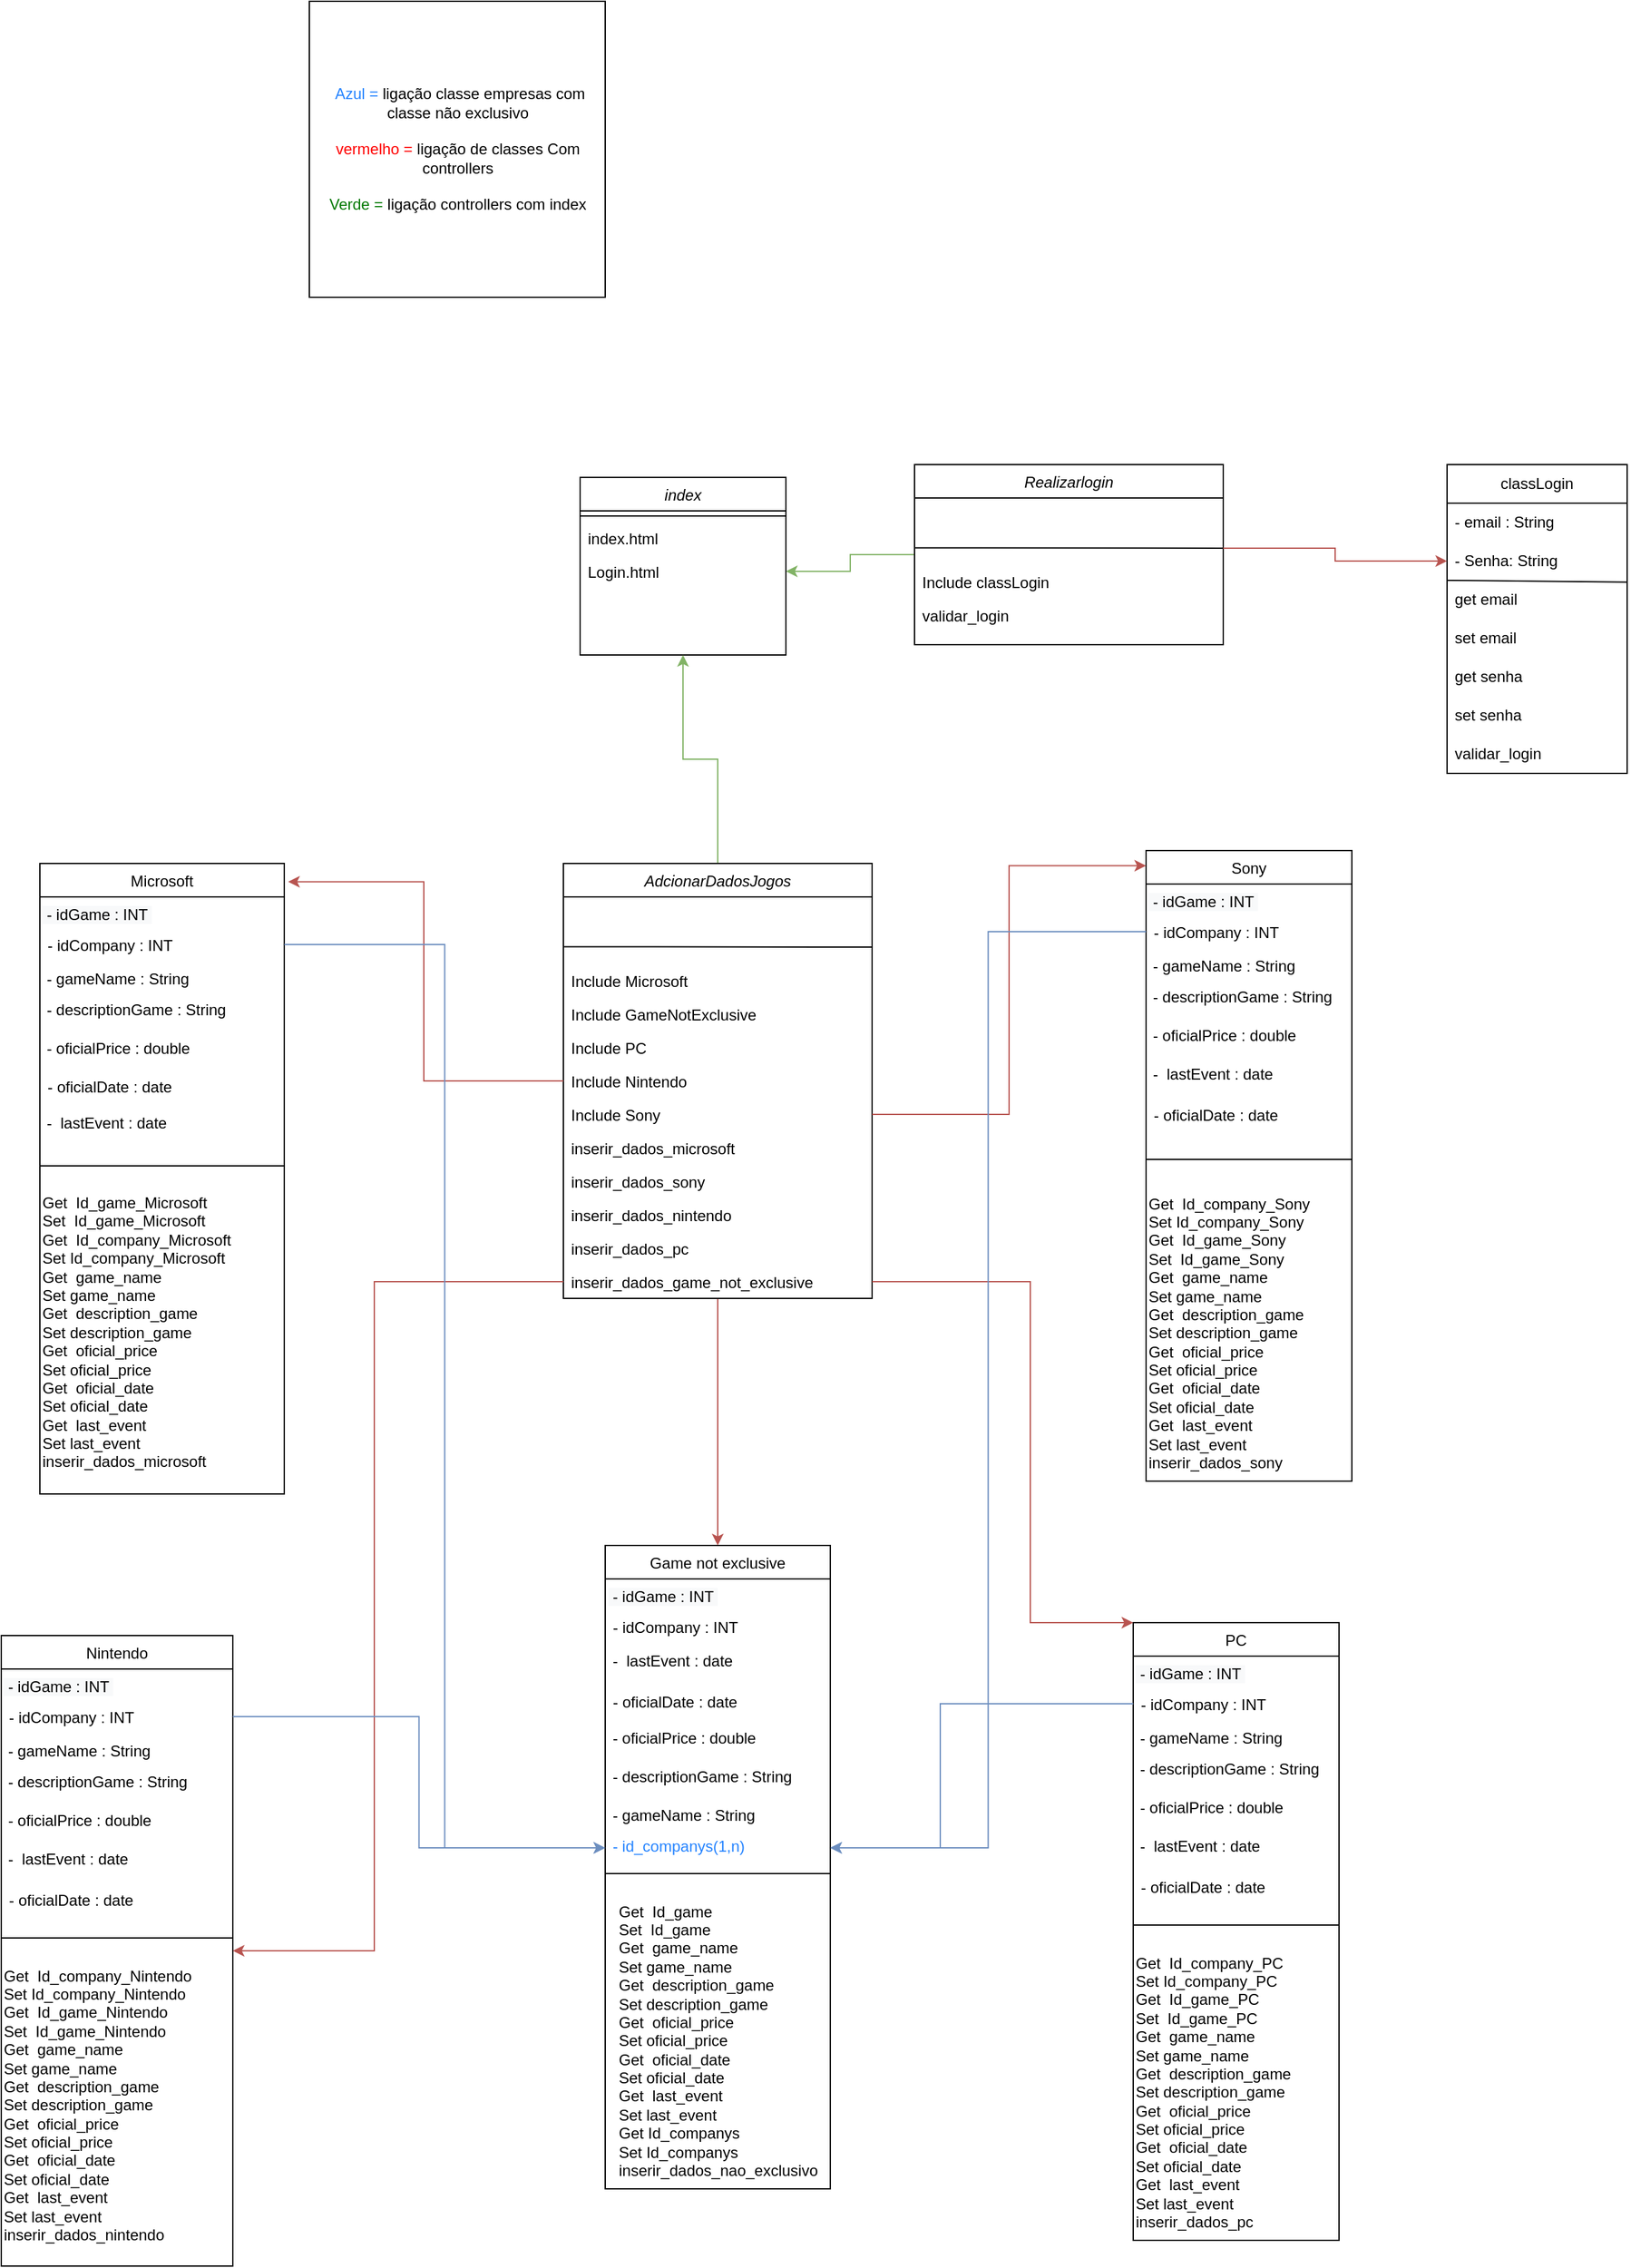 <mxfile version="20.8.22" type="device"><diagram id="C5RBs43oDa-KdzZeNtuy" name="Page-1"><mxGraphModel dx="1434" dy="1966" grid="1" gridSize="10" guides="1" tooltips="1" connect="1" arrows="1" fold="1" page="1" pageScale="1" pageWidth="827" pageHeight="1169" math="0" shadow="0"><root><mxCell id="WIyWlLk6GJQsqaUBKTNV-0"/><mxCell id="WIyWlLk6GJQsqaUBKTNV-1" parent="WIyWlLk6GJQsqaUBKTNV-0"/><mxCell id="zkfFHV4jXpPFQw0GAbJ--0" value="index" style="swimlane;fontStyle=2;align=center;verticalAlign=top;childLayout=stackLayout;horizontal=1;startSize=26;horizontalStack=0;resizeParent=1;resizeLast=0;collapsible=1;marginBottom=0;rounded=0;shadow=0;strokeWidth=1;" parent="WIyWlLk6GJQsqaUBKTNV-1" vertex="1"><mxGeometry x="840" y="-740" width="160" height="138" as="geometry"><mxRectangle x="860" y="-858" width="160" height="26" as="alternateBounds"/></mxGeometry></mxCell><mxCell id="zkfFHV4jXpPFQw0GAbJ--4" value="" style="line;html=1;strokeWidth=1;align=left;verticalAlign=middle;spacingTop=-1;spacingLeft=3;spacingRight=3;rotatable=0;labelPosition=right;points=[];portConstraint=eastwest;" parent="zkfFHV4jXpPFQw0GAbJ--0" vertex="1"><mxGeometry y="26" width="160" height="8" as="geometry"/></mxCell><mxCell id="zkfFHV4jXpPFQw0GAbJ--5" value="index.html" style="text;align=left;verticalAlign=top;spacingLeft=4;spacingRight=4;overflow=hidden;rotatable=0;points=[[0,0.5],[1,0.5]];portConstraint=eastwest;" parent="zkfFHV4jXpPFQw0GAbJ--0" vertex="1"><mxGeometry y="34" width="160" height="26" as="geometry"/></mxCell><mxCell id="YyFuCEUgJkDw3uB3olMP-6" value="Login.html" style="text;align=left;verticalAlign=top;spacingLeft=4;spacingRight=4;overflow=hidden;rotatable=0;points=[[0,0.5],[1,0.5]];portConstraint=eastwest;" parent="zkfFHV4jXpPFQw0GAbJ--0" vertex="1"><mxGeometry y="60" width="160" height="26" as="geometry"/></mxCell><mxCell id="zkfFHV4jXpPFQw0GAbJ--6" value="Microsoft&#10;" style="swimlane;fontStyle=0;align=center;verticalAlign=top;childLayout=stackLayout;horizontal=1;startSize=26;horizontalStack=0;resizeParent=1;resizeLast=0;collapsible=1;marginBottom=0;rounded=0;shadow=0;strokeWidth=1;" parent="WIyWlLk6GJQsqaUBKTNV-1" vertex="1"><mxGeometry x="420" y="-440" width="190" height="490" as="geometry"><mxRectangle x="40" y="360" width="160" height="26" as="alternateBounds"/></mxGeometry></mxCell><mxCell id="mYd6lBIoJjma-zOiciX0-0" value="&lt;span style=&quot;background-color: rgb(248, 249, 250);&quot;&gt;&amp;nbsp;- idGame : INT&amp;nbsp;&lt;/span&gt;" style="text;whiteSpace=wrap;html=1;fontColor=#000000;" parent="zkfFHV4jXpPFQw0GAbJ--6" vertex="1"><mxGeometry y="26" width="190" height="24" as="geometry"/></mxCell><mxCell id="zkfFHV4jXpPFQw0GAbJ--7" value="- idCompany : INT" style="text;align=left;verticalAlign=top;spacingLeft=4;spacingRight=4;overflow=hidden;rotatable=0;points=[[0,0.5],[1,0.5]];portConstraint=eastwest;fontColor=#000000;" parent="zkfFHV4jXpPFQw0GAbJ--6" vertex="1"><mxGeometry y="50" width="190" height="26" as="geometry"/></mxCell><mxCell id="mYd6lBIoJjma-zOiciX0-1" value="&amp;nbsp;- gameName : String" style="text;whiteSpace=wrap;html=1;fontColor=#000000;" parent="zkfFHV4jXpPFQw0GAbJ--6" vertex="1"><mxGeometry y="76" width="190" height="24" as="geometry"/></mxCell><mxCell id="mYd6lBIoJjma-zOiciX0-2" value="&amp;nbsp;- descriptionGame : String" style="text;whiteSpace=wrap;html=1;fontColor=#000000;" parent="zkfFHV4jXpPFQw0GAbJ--6" vertex="1"><mxGeometry y="100" width="190" height="30" as="geometry"/></mxCell><mxCell id="mYd6lBIoJjma-zOiciX0-3" value="&amp;nbsp;- oficialPrice : double" style="text;whiteSpace=wrap;html=1;fontColor=#000000;" parent="zkfFHV4jXpPFQw0GAbJ--6" vertex="1"><mxGeometry y="130" width="190" height="30" as="geometry"/></mxCell><mxCell id="qZKDS2YTZpVm7oDBLpfX-6" value="- oficialDate : date" style="text;align=left;verticalAlign=top;spacingLeft=4;spacingRight=4;overflow=hidden;rotatable=0;points=[[0,0.5],[1,0.5]];portConstraint=eastwest;rounded=0;shadow=0;html=0;" parent="zkfFHV4jXpPFQw0GAbJ--6" vertex="1"><mxGeometry y="160" width="190" height="28" as="geometry"/></mxCell><mxCell id="qZKDS2YTZpVm7oDBLpfX-7" value="&amp;nbsp;-&amp;nbsp; lastEvent : date" style="text;whiteSpace=wrap;html=1;fontColor=#000000;" parent="zkfFHV4jXpPFQw0GAbJ--6" vertex="1"><mxGeometry y="188" width="190" height="32" as="geometry"/></mxCell><mxCell id="zkfFHV4jXpPFQw0GAbJ--9" value="&lt;br&gt;&lt;br&gt;" style="line;html=1;strokeWidth=1;align=left;verticalAlign=middle;spacingTop=-1;spacingLeft=3;spacingRight=3;rotatable=0;labelPosition=right;points=[];portConstraint=eastwest;" parent="zkfFHV4jXpPFQw0GAbJ--6" vertex="1"><mxGeometry y="220" width="190" height="30" as="geometry"/></mxCell><mxCell id="qZKDS2YTZpVm7oDBLpfX-44" value="Get&amp;nbsp; Id_game_Microsoft&amp;nbsp;&lt;br style=&quot;border-color: var(--border-color);&quot;&gt;Set&amp;nbsp; Id_game_Microsoft&lt;br&gt;Get&amp;nbsp; Id_company_Microsoft&amp;nbsp;&lt;br&gt;Set Id_company_Microsoft&lt;br&gt;Get&amp;nbsp; game_name&amp;nbsp;&lt;br&gt;Set game_name&lt;br&gt;Get&amp;nbsp; description_game&amp;nbsp;&lt;br&gt;Set description_game&lt;br&gt;Get&amp;nbsp; oficial_price&lt;br&gt;Set oficial_price&lt;br&gt;Get&amp;nbsp; oficial_date&lt;br&gt;Set oficial_date&lt;br&gt;Get&amp;nbsp; last_event&amp;nbsp;&lt;br&gt;Set last_event&amp;nbsp;&lt;br&gt;inserir_dados_microsoft&amp;nbsp;&lt;br&gt;&amp;nbsp;" style="text;whiteSpace=wrap;html=1;fontColor=#000000;" parent="zkfFHV4jXpPFQw0GAbJ--6" vertex="1"><mxGeometry y="250" width="190" height="240" as="geometry"/></mxCell><mxCell id="mYd6lBIoJjma-zOiciX0-5" value="Sony" style="swimlane;fontStyle=0;align=center;verticalAlign=top;childLayout=stackLayout;horizontal=1;startSize=26;horizontalStack=0;resizeParent=1;resizeLast=0;collapsible=1;marginBottom=0;rounded=0;shadow=0;strokeWidth=1;whiteSpace=wrap;" parent="WIyWlLk6GJQsqaUBKTNV-1" vertex="1"><mxGeometry x="1280" y="-450" width="160" height="490" as="geometry"><mxRectangle x="40" y="360" width="160" height="26" as="alternateBounds"/></mxGeometry></mxCell><mxCell id="YyFuCEUgJkDw3uB3olMP-69" value="&lt;span style=&quot;background-color: rgb(248, 249, 250);&quot;&gt;&amp;nbsp;- idGame : INT&amp;nbsp;&lt;/span&gt;" style="text;whiteSpace=wrap;html=1;fontColor=#000000;" parent="mYd6lBIoJjma-zOiciX0-5" vertex="1"><mxGeometry y="26" width="160" height="24" as="geometry"/></mxCell><mxCell id="YyFuCEUgJkDw3uB3olMP-70" value="- idCompany : INT" style="text;align=left;verticalAlign=top;spacingLeft=4;spacingRight=4;overflow=hidden;rotatable=0;points=[[0,0.5],[1,0.5]];portConstraint=eastwest;fontColor=#000000;" parent="mYd6lBIoJjma-zOiciX0-5" vertex="1"><mxGeometry y="50" width="160" height="26" as="geometry"/></mxCell><mxCell id="YyFuCEUgJkDw3uB3olMP-71" value="&amp;nbsp;- gameName : String" style="text;whiteSpace=wrap;html=1;fontColor=#000000;" parent="mYd6lBIoJjma-zOiciX0-5" vertex="1"><mxGeometry y="76" width="160" height="24" as="geometry"/></mxCell><mxCell id="YyFuCEUgJkDw3uB3olMP-72" value="&amp;nbsp;- descriptionGame : String" style="text;whiteSpace=wrap;html=1;fontColor=#000000;" parent="mYd6lBIoJjma-zOiciX0-5" vertex="1"><mxGeometry y="100" width="160" height="30" as="geometry"/></mxCell><mxCell id="YyFuCEUgJkDw3uB3olMP-73" value="&amp;nbsp;- oficialPrice : double" style="text;whiteSpace=wrap;html=1;fontColor=#000000;" parent="mYd6lBIoJjma-zOiciX0-5" vertex="1"><mxGeometry y="130" width="160" height="30" as="geometry"/></mxCell><mxCell id="YyFuCEUgJkDw3uB3olMP-75" value="&amp;nbsp;-&amp;nbsp; lastEvent : date" style="text;whiteSpace=wrap;html=1;fontColor=#000000;" parent="mYd6lBIoJjma-zOiciX0-5" vertex="1"><mxGeometry y="160" width="160" height="32" as="geometry"/></mxCell><mxCell id="YyFuCEUgJkDw3uB3olMP-74" value="- oficialDate : date" style="text;align=left;verticalAlign=top;spacingLeft=4;spacingRight=4;overflow=hidden;rotatable=0;points=[[0,0.5],[1,0.5]];portConstraint=eastwest;rounded=0;shadow=0;html=0;" parent="mYd6lBIoJjma-zOiciX0-5" vertex="1"><mxGeometry y="192" width="160" height="28" as="geometry"/></mxCell><mxCell id="mYd6lBIoJjma-zOiciX0-13" value="" style="line;html=1;strokeWidth=1;align=left;verticalAlign=middle;spacingTop=-1;spacingLeft=3;spacingRight=3;rotatable=0;labelPosition=right;points=[];portConstraint=eastwest;" parent="mYd6lBIoJjma-zOiciX0-5" vertex="1"><mxGeometry y="220" width="160" height="40" as="geometry"/></mxCell><mxCell id="qZKDS2YTZpVm7oDBLpfX-45" value="&lt;span style=&quot;color: rgb(0, 0, 0);&quot;&gt;Get&amp;nbsp; Id_company_Sony&amp;nbsp;&lt;/span&gt;&lt;br style=&quot;color: rgb(0, 0, 0);&quot;&gt;&lt;span style=&quot;color: rgb(0, 0, 0);&quot;&gt;Set Id_company_Sony&lt;/span&gt;&lt;br style=&quot;color: rgb(0, 0, 0);&quot;&gt;&lt;span style=&quot;color: rgb(0, 0, 0);&quot;&gt;Get&amp;nbsp; Id_game_Sony&amp;nbsp;&lt;/span&gt;&lt;br style=&quot;color: rgb(0, 0, 0);&quot;&gt;&lt;span style=&quot;color: rgb(0, 0, 0);&quot;&gt;Set&amp;nbsp; Id_game_Sony&lt;/span&gt;&lt;br style=&quot;color: rgb(0, 0, 0);&quot;&gt;&lt;span style=&quot;color: rgb(0, 0, 0);&quot;&gt;Get&amp;nbsp; game_name&amp;nbsp;&lt;/span&gt;&lt;br style=&quot;color: rgb(0, 0, 0);&quot;&gt;&lt;span style=&quot;color: rgb(0, 0, 0);&quot;&gt;Set game_name&lt;/span&gt;&lt;br style=&quot;color: rgb(0, 0, 0);&quot;&gt;&lt;span style=&quot;color: rgb(0, 0, 0);&quot;&gt;Get&amp;nbsp; description_game&amp;nbsp;&lt;/span&gt;&lt;br style=&quot;color: rgb(0, 0, 0);&quot;&gt;&lt;span style=&quot;color: rgb(0, 0, 0);&quot;&gt;Set description_game&lt;/span&gt;&lt;br style=&quot;color: rgb(0, 0, 0);&quot;&gt;&lt;span style=&quot;color: rgb(0, 0, 0);&quot;&gt;Get&amp;nbsp; oficial_price&lt;/span&gt;&lt;br style=&quot;color: rgb(0, 0, 0);&quot;&gt;&lt;span style=&quot;color: rgb(0, 0, 0);&quot;&gt;Set oficial_price&lt;/span&gt;&lt;br style=&quot;color: rgb(0, 0, 0);&quot;&gt;&lt;span style=&quot;color: rgb(0, 0, 0);&quot;&gt;Get&amp;nbsp; oficial_date&lt;/span&gt;&lt;br style=&quot;color: rgb(0, 0, 0);&quot;&gt;&lt;span style=&quot;color: rgb(0, 0, 0);&quot;&gt;Set oficial_date&lt;/span&gt;&lt;br style=&quot;color: rgb(0, 0, 0);&quot;&gt;&lt;span style=&quot;color: rgb(0, 0, 0);&quot;&gt;Get&amp;nbsp; last_event&amp;nbsp;&lt;/span&gt;&lt;br style=&quot;color: rgb(0, 0, 0);&quot;&gt;&lt;span style=&quot;color: rgb(0, 0, 0);&quot;&gt;Set last_event&amp;nbsp;&lt;/span&gt;&amp;nbsp;&lt;br&gt;&lt;span style=&quot;color: rgb(0, 0, 0);&quot;&gt;inserir_dados_sony&lt;/span&gt;&lt;span style=&quot;color: rgb(0, 0, 0);&quot;&gt;&lt;br&gt;&lt;/span&gt;" style="text;html=1;align=left;verticalAlign=middle;resizable=0;points=[];autosize=1;strokeColor=none;fillColor=none;fontSize=12;fontColor=#007800;" parent="mYd6lBIoJjma-zOiciX0-5" vertex="1"><mxGeometry y="260" width="160" height="230" as="geometry"/></mxCell><mxCell id="mYd6lBIoJjma-zOiciX0-14" value="PC&#10;" style="swimlane;fontStyle=0;align=center;verticalAlign=top;childLayout=stackLayout;horizontal=1;startSize=26;horizontalStack=0;resizeParent=1;resizeLast=0;collapsible=1;marginBottom=0;rounded=0;shadow=0;strokeWidth=1;" parent="WIyWlLk6GJQsqaUBKTNV-1" vertex="1"><mxGeometry x="1270" y="150" width="160" height="480" as="geometry"><mxRectangle x="40" y="360" width="160" height="26" as="alternateBounds"/></mxGeometry></mxCell><mxCell id="Riz4VqSWYyMeKuzfUu8n-0" value="&lt;span style=&quot;background-color: rgb(248, 249, 250);&quot;&gt;&amp;nbsp;- idGame : INT&amp;nbsp;&lt;/span&gt;" style="text;whiteSpace=wrap;html=1;fontColor=#000000;" vertex="1" parent="mYd6lBIoJjma-zOiciX0-14"><mxGeometry y="26" width="160" height="24" as="geometry"/></mxCell><mxCell id="Riz4VqSWYyMeKuzfUu8n-1" value="- idCompany : INT" style="text;align=left;verticalAlign=top;spacingLeft=4;spacingRight=4;overflow=hidden;rotatable=0;points=[[0,0.5],[1,0.5]];portConstraint=eastwest;fontColor=#000000;" vertex="1" parent="mYd6lBIoJjma-zOiciX0-14"><mxGeometry y="50" width="160" height="26" as="geometry"/></mxCell><mxCell id="Riz4VqSWYyMeKuzfUu8n-2" value="&amp;nbsp;- gameName : String" style="text;whiteSpace=wrap;html=1;fontColor=#000000;" vertex="1" parent="mYd6lBIoJjma-zOiciX0-14"><mxGeometry y="76" width="160" height="24" as="geometry"/></mxCell><mxCell id="Riz4VqSWYyMeKuzfUu8n-3" value="&amp;nbsp;- descriptionGame : String" style="text;whiteSpace=wrap;html=1;fontColor=#000000;" vertex="1" parent="mYd6lBIoJjma-zOiciX0-14"><mxGeometry y="100" width="160" height="30" as="geometry"/></mxCell><mxCell id="Riz4VqSWYyMeKuzfUu8n-4" value="&amp;nbsp;- oficialPrice : double" style="text;whiteSpace=wrap;html=1;fontColor=#000000;" vertex="1" parent="mYd6lBIoJjma-zOiciX0-14"><mxGeometry y="130" width="160" height="30" as="geometry"/></mxCell><mxCell id="Riz4VqSWYyMeKuzfUu8n-6" value="&amp;nbsp;-&amp;nbsp; lastEvent : date" style="text;whiteSpace=wrap;html=1;fontColor=#000000;" vertex="1" parent="mYd6lBIoJjma-zOiciX0-14"><mxGeometry y="160" width="160" height="32" as="geometry"/></mxCell><mxCell id="Riz4VqSWYyMeKuzfUu8n-5" value="- oficialDate : date" style="text;align=left;verticalAlign=top;spacingLeft=4;spacingRight=4;overflow=hidden;rotatable=0;points=[[0,0.5],[1,0.5]];portConstraint=eastwest;rounded=0;shadow=0;html=0;" vertex="1" parent="mYd6lBIoJjma-zOiciX0-14"><mxGeometry y="192" width="160" height="28" as="geometry"/></mxCell><mxCell id="mYd6lBIoJjma-zOiciX0-22" value="" style="line;html=1;strokeWidth=1;align=left;verticalAlign=middle;spacingTop=-1;spacingLeft=3;spacingRight=3;rotatable=0;labelPosition=right;points=[];portConstraint=eastwest;" parent="mYd6lBIoJjma-zOiciX0-14" vertex="1"><mxGeometry y="220" width="160" height="30" as="geometry"/></mxCell><mxCell id="qZKDS2YTZpVm7oDBLpfX-49" value="&lt;span style=&quot;color: rgb(0, 0, 0);&quot;&gt;Get&amp;nbsp; Id_company_PC&amp;nbsp;&lt;/span&gt;&lt;br style=&quot;color: rgb(0, 0, 0);&quot;&gt;&lt;span style=&quot;color: rgb(0, 0, 0);&quot;&gt;Set Id_company_PC&lt;/span&gt;&lt;br style=&quot;color: rgb(0, 0, 0);&quot;&gt;&lt;span style=&quot;color: rgb(0, 0, 0);&quot;&gt;Get&amp;nbsp; Id_game_PC&amp;nbsp;&lt;/span&gt;&lt;br style=&quot;color: rgb(0, 0, 0);&quot;&gt;&lt;span style=&quot;color: rgb(0, 0, 0);&quot;&gt;Set&amp;nbsp; Id_game_PC&lt;/span&gt;&lt;br style=&quot;color: rgb(0, 0, 0);&quot;&gt;&lt;span style=&quot;color: rgb(0, 0, 0);&quot;&gt;Get&amp;nbsp; game_name&amp;nbsp;&lt;/span&gt;&lt;br style=&quot;color: rgb(0, 0, 0);&quot;&gt;&lt;span style=&quot;color: rgb(0, 0, 0);&quot;&gt;Set game_name&lt;/span&gt;&lt;br style=&quot;color: rgb(0, 0, 0);&quot;&gt;&lt;span style=&quot;color: rgb(0, 0, 0);&quot;&gt;Get&amp;nbsp; description_game&amp;nbsp;&lt;/span&gt;&lt;br style=&quot;color: rgb(0, 0, 0);&quot;&gt;&lt;span style=&quot;color: rgb(0, 0, 0);&quot;&gt;Set description_game&lt;/span&gt;&lt;br style=&quot;color: rgb(0, 0, 0);&quot;&gt;&lt;span style=&quot;color: rgb(0, 0, 0);&quot;&gt;Get&amp;nbsp; oficial_price&lt;/span&gt;&lt;br style=&quot;color: rgb(0, 0, 0);&quot;&gt;&lt;span style=&quot;color: rgb(0, 0, 0);&quot;&gt;Set oficial_price&lt;/span&gt;&lt;br style=&quot;color: rgb(0, 0, 0);&quot;&gt;&lt;span style=&quot;color: rgb(0, 0, 0);&quot;&gt;Get&amp;nbsp; oficial_date&lt;/span&gt;&lt;br style=&quot;color: rgb(0, 0, 0);&quot;&gt;&lt;span style=&quot;color: rgb(0, 0, 0);&quot;&gt;Set oficial_date&lt;/span&gt;&lt;br style=&quot;color: rgb(0, 0, 0);&quot;&gt;&lt;span style=&quot;color: rgb(0, 0, 0);&quot;&gt;Get&amp;nbsp; last_event&amp;nbsp;&lt;/span&gt;&lt;br style=&quot;color: rgb(0, 0, 0);&quot;&gt;&lt;span style=&quot;color: rgb(0, 0, 0);&quot;&gt;Set last_event&amp;nbsp;&lt;/span&gt;&lt;span style=&quot;color: rgb(0, 0, 0);&quot;&gt;&amp;nbsp;&lt;br&gt;inserir_dados_pc&lt;br&gt;&lt;/span&gt;" style="text;html=1;align=left;verticalAlign=middle;resizable=0;points=[];autosize=1;strokeColor=none;fillColor=none;fontSize=12;fontColor=#007800;" parent="mYd6lBIoJjma-zOiciX0-14" vertex="1"><mxGeometry y="250" width="160" height="230" as="geometry"/></mxCell><mxCell id="qZKDS2YTZpVm7oDBLpfX-10" value="Game not exclusive" style="swimlane;fontStyle=0;align=center;verticalAlign=top;childLayout=stackLayout;horizontal=1;startSize=26;horizontalStack=0;resizeParent=1;resizeLast=0;collapsible=1;marginBottom=0;rounded=0;shadow=0;strokeWidth=1;" parent="WIyWlLk6GJQsqaUBKTNV-1" vertex="1"><mxGeometry x="859.5" y="90" width="175" height="500" as="geometry"><mxRectangle x="730" y="-80" width="160" height="26" as="alternateBounds"/></mxGeometry></mxCell><mxCell id="Riz4VqSWYyMeKuzfUu8n-14" value="&lt;span style=&quot;background-color: rgb(248, 249, 250);&quot;&gt;&amp;nbsp;- idGame : INT&amp;nbsp;&lt;/span&gt;" style="text;whiteSpace=wrap;html=1;fontColor=#000000;" vertex="1" parent="qZKDS2YTZpVm7oDBLpfX-10"><mxGeometry y="26" width="175" height="24" as="geometry"/></mxCell><mxCell id="Riz4VqSWYyMeKuzfUu8n-15" value="- idCompany : INT" style="text;align=left;verticalAlign=top;spacingLeft=4;spacingRight=4;overflow=hidden;rotatable=0;points=[[0,0.5],[1,0.5]];portConstraint=eastwest;fontColor=#000000;" vertex="1" parent="qZKDS2YTZpVm7oDBLpfX-10"><mxGeometry y="50" width="175" height="26" as="geometry"/></mxCell><mxCell id="Riz4VqSWYyMeKuzfUu8n-20" value="&amp;nbsp;-&amp;nbsp; lastEvent : date" style="text;whiteSpace=wrap;html=1;fontColor=#000000;" vertex="1" parent="qZKDS2YTZpVm7oDBLpfX-10"><mxGeometry y="76" width="175" height="32" as="geometry"/></mxCell><mxCell id="Riz4VqSWYyMeKuzfUu8n-19" value="- oficialDate : date" style="text;align=left;verticalAlign=top;spacingLeft=4;spacingRight=4;overflow=hidden;rotatable=0;points=[[0,0.5],[1,0.5]];portConstraint=eastwest;rounded=0;shadow=0;html=0;" vertex="1" parent="qZKDS2YTZpVm7oDBLpfX-10"><mxGeometry y="108" width="175" height="28" as="geometry"/></mxCell><mxCell id="Riz4VqSWYyMeKuzfUu8n-18" value="&amp;nbsp;- oficialPrice : double" style="text;whiteSpace=wrap;html=1;fontColor=#000000;" vertex="1" parent="qZKDS2YTZpVm7oDBLpfX-10"><mxGeometry y="136" width="175" height="30" as="geometry"/></mxCell><mxCell id="Riz4VqSWYyMeKuzfUu8n-17" value="&amp;nbsp;- descriptionGame : String" style="text;whiteSpace=wrap;html=1;fontColor=#000000;" vertex="1" parent="qZKDS2YTZpVm7oDBLpfX-10"><mxGeometry y="166" width="175" height="30" as="geometry"/></mxCell><mxCell id="Riz4VqSWYyMeKuzfUu8n-16" value="&amp;nbsp;- gameName : String" style="text;whiteSpace=wrap;html=1;fontColor=#000000;" vertex="1" parent="qZKDS2YTZpVm7oDBLpfX-10"><mxGeometry y="196" width="175" height="24" as="geometry"/></mxCell><mxCell id="qZKDS2YTZpVm7oDBLpfX-40" value="&lt;font color=&quot;#2483ff&quot;&gt;&amp;nbsp;- id_companys(1,n)&lt;/font&gt;" style="text;whiteSpace=wrap;html=1;fontColor=#000000;" parent="qZKDS2YTZpVm7oDBLpfX-10" vertex="1"><mxGeometry y="220" width="175" height="20" as="geometry"/></mxCell><mxCell id="qZKDS2YTZpVm7oDBLpfX-18" value="" style="line;html=1;strokeWidth=1;align=left;verticalAlign=middle;spacingTop=-1;spacingLeft=3;spacingRight=3;rotatable=0;labelPosition=right;points=[];portConstraint=eastwest;" parent="qZKDS2YTZpVm7oDBLpfX-10" vertex="1"><mxGeometry y="240" width="175" height="30" as="geometry"/></mxCell><mxCell id="qZKDS2YTZpVm7oDBLpfX-50" value="&lt;div style=&quot;text-align: left;&quot;&gt;&lt;span style=&quot;color: rgb(0, 0, 0); background-color: initial;&quot;&gt;Get&amp;nbsp; Id_game&amp;nbsp;&lt;/span&gt;&lt;/div&gt;&lt;span style=&quot;color: rgb(0, 0, 0);&quot;&gt;&lt;div style=&quot;text-align: left;&quot;&gt;&lt;span style=&quot;background-color: initial;&quot;&gt;Set&amp;nbsp; Id_game&lt;/span&gt;&lt;/div&gt;&lt;/span&gt;&lt;div style=&quot;text-align: left;&quot;&gt;&lt;span style=&quot;color: rgb(0, 0, 0); background-color: initial;&quot;&gt;Get&amp;nbsp; game_name&amp;nbsp;&lt;/span&gt;&lt;/div&gt;&lt;span style=&quot;color: rgb(0, 0, 0);&quot;&gt;&lt;div style=&quot;text-align: left;&quot;&gt;&lt;span style=&quot;background-color: initial;&quot;&gt;Set game_name&lt;/span&gt;&lt;/div&gt;&lt;/span&gt;&lt;span style=&quot;color: rgb(0, 0, 0);&quot;&gt;&lt;div style=&quot;text-align: left;&quot;&gt;&lt;span style=&quot;background-color: initial;&quot;&gt;Get&amp;nbsp; description_game&amp;nbsp;&lt;/span&gt;&lt;/div&gt;&lt;/span&gt;&lt;span style=&quot;color: rgb(0, 0, 0);&quot;&gt;&lt;div style=&quot;text-align: left;&quot;&gt;&lt;span style=&quot;background-color: initial;&quot;&gt;Set description_game&lt;/span&gt;&lt;/div&gt;&lt;/span&gt;&lt;span style=&quot;color: rgb(0, 0, 0);&quot;&gt;&lt;div style=&quot;text-align: left;&quot;&gt;&lt;span style=&quot;background-color: initial;&quot;&gt;Get&amp;nbsp; oficial_price&lt;/span&gt;&lt;/div&gt;&lt;/span&gt;&lt;span style=&quot;color: rgb(0, 0, 0);&quot;&gt;&lt;div style=&quot;text-align: left;&quot;&gt;&lt;span style=&quot;background-color: initial;&quot;&gt;Set oficial_price&lt;/span&gt;&lt;/div&gt;&lt;/span&gt;&lt;span style=&quot;color: rgb(0, 0, 0);&quot;&gt;&lt;div style=&quot;text-align: left;&quot;&gt;&lt;span style=&quot;background-color: initial;&quot;&gt;Get&amp;nbsp; oficial_date&lt;/span&gt;&lt;/div&gt;&lt;/span&gt;&lt;span style=&quot;color: rgb(0, 0, 0);&quot;&gt;&lt;div style=&quot;text-align: left;&quot;&gt;&lt;span style=&quot;background-color: initial;&quot;&gt;Set oficial_date&lt;/span&gt;&lt;/div&gt;&lt;/span&gt;&lt;span style=&quot;color: rgb(0, 0, 0);&quot;&gt;&lt;div style=&quot;text-align: left;&quot;&gt;&lt;span style=&quot;background-color: initial;&quot;&gt;Get&amp;nbsp; last_event&amp;nbsp;&lt;/span&gt;&lt;/div&gt;&lt;/span&gt;&lt;span style=&quot;color: rgb(0, 0, 0);&quot;&gt;&lt;div style=&quot;text-align: left;&quot;&gt;&lt;span style=&quot;background-color: initial;&quot;&gt;Set last_event&amp;nbsp;&lt;/span&gt;&lt;span style=&quot;background-color: initial;&quot;&gt;&amp;nbsp;&lt;/span&gt;&lt;/div&gt;&lt;/span&gt;&lt;span style=&quot;color: rgb(0, 0, 0);&quot;&gt;&lt;div style=&quot;text-align: left;&quot;&gt;&lt;span style=&quot;background-color: initial;&quot;&gt;Get Id_companys&lt;/span&gt;&lt;/div&gt;&lt;/span&gt;&lt;span style=&quot;color: rgb(0, 0, 0);&quot;&gt;&lt;div style=&quot;text-align: left;&quot;&gt;&lt;span style=&quot;background-color: initial;&quot;&gt;Set Id_companys&lt;/span&gt;&lt;/div&gt;&lt;div style=&quot;text-align: left;&quot;&gt;&lt;span style=&quot;background-color: initial;&quot;&gt;inserir_dados_nao_exclusivo&lt;/span&gt;&lt;/div&gt;&lt;/span&gt;" style="text;html=1;align=center;verticalAlign=middle;resizable=0;points=[];autosize=1;strokeColor=none;fillColor=none;fontSize=12;fontColor=#007800;" parent="qZKDS2YTZpVm7oDBLpfX-10" vertex="1"><mxGeometry y="270" width="175" height="230" as="geometry"/></mxCell><mxCell id="qZKDS2YTZpVm7oDBLpfX-23" value="Nintendo" style="swimlane;fontStyle=0;align=center;verticalAlign=top;childLayout=stackLayout;horizontal=1;startSize=26;horizontalStack=0;resizeParent=1;resizeLast=0;collapsible=1;marginBottom=0;rounded=0;shadow=0;strokeWidth=1;" parent="WIyWlLk6GJQsqaUBKTNV-1" vertex="1"><mxGeometry x="390" y="160" width="180" height="490" as="geometry"><mxRectangle x="40" y="360" width="160" height="26" as="alternateBounds"/></mxGeometry></mxCell><mxCell id="Riz4VqSWYyMeKuzfUu8n-7" value="&lt;span style=&quot;background-color: rgb(248, 249, 250);&quot;&gt;&amp;nbsp;- idGame : INT&amp;nbsp;&lt;/span&gt;" style="text;whiteSpace=wrap;html=1;fontColor=#000000;" vertex="1" parent="qZKDS2YTZpVm7oDBLpfX-23"><mxGeometry y="26" width="180" height="24" as="geometry"/></mxCell><mxCell id="Riz4VqSWYyMeKuzfUu8n-8" value="- idCompany : INT" style="text;align=left;verticalAlign=top;spacingLeft=4;spacingRight=4;overflow=hidden;rotatable=0;points=[[0,0.5],[1,0.5]];portConstraint=eastwest;fontColor=#000000;" vertex="1" parent="qZKDS2YTZpVm7oDBLpfX-23"><mxGeometry y="50" width="180" height="26" as="geometry"/></mxCell><mxCell id="Riz4VqSWYyMeKuzfUu8n-9" value="&amp;nbsp;- gameName : String" style="text;whiteSpace=wrap;html=1;fontColor=#000000;" vertex="1" parent="qZKDS2YTZpVm7oDBLpfX-23"><mxGeometry y="76" width="180" height="24" as="geometry"/></mxCell><mxCell id="Riz4VqSWYyMeKuzfUu8n-10" value="&amp;nbsp;- descriptionGame : String" style="text;whiteSpace=wrap;html=1;fontColor=#000000;" vertex="1" parent="qZKDS2YTZpVm7oDBLpfX-23"><mxGeometry y="100" width="180" height="30" as="geometry"/></mxCell><mxCell id="Riz4VqSWYyMeKuzfUu8n-11" value="&amp;nbsp;- oficialPrice : double" style="text;whiteSpace=wrap;html=1;fontColor=#000000;" vertex="1" parent="qZKDS2YTZpVm7oDBLpfX-23"><mxGeometry y="130" width="180" height="30" as="geometry"/></mxCell><mxCell id="Riz4VqSWYyMeKuzfUu8n-13" value="&amp;nbsp;-&amp;nbsp; lastEvent : date" style="text;whiteSpace=wrap;html=1;fontColor=#000000;" vertex="1" parent="qZKDS2YTZpVm7oDBLpfX-23"><mxGeometry y="160" width="180" height="32" as="geometry"/></mxCell><mxCell id="Riz4VqSWYyMeKuzfUu8n-12" value="- oficialDate : date" style="text;align=left;verticalAlign=top;spacingLeft=4;spacingRight=4;overflow=hidden;rotatable=0;points=[[0,0.5],[1,0.5]];portConstraint=eastwest;rounded=0;shadow=0;html=0;" vertex="1" parent="qZKDS2YTZpVm7oDBLpfX-23"><mxGeometry y="192" width="180" height="28" as="geometry"/></mxCell><mxCell id="qZKDS2YTZpVm7oDBLpfX-31" value="" style="line;html=1;strokeWidth=1;align=left;verticalAlign=middle;spacingTop=-1;spacingLeft=3;spacingRight=3;rotatable=0;labelPosition=right;points=[];portConstraint=eastwest;" parent="qZKDS2YTZpVm7oDBLpfX-23" vertex="1"><mxGeometry y="220" width="180" height="30" as="geometry"/></mxCell><mxCell id="qZKDS2YTZpVm7oDBLpfX-48" value="&lt;span style=&quot;color: rgb(0, 0, 0);&quot;&gt;Get&amp;nbsp; Id_company_Nintendo&amp;nbsp;&lt;/span&gt;&lt;br style=&quot;color: rgb(0, 0, 0);&quot;&gt;&lt;span style=&quot;color: rgb(0, 0, 0);&quot;&gt;Set Id_company_Nintendo&lt;/span&gt;&lt;br style=&quot;color: rgb(0, 0, 0);&quot;&gt;&lt;span style=&quot;color: rgb(0, 0, 0);&quot;&gt;Get&amp;nbsp; Id_game_Nintendo&lt;/span&gt;&lt;br style=&quot;color: rgb(0, 0, 0);&quot;&gt;&lt;span style=&quot;color: rgb(0, 0, 0);&quot;&gt;Set&amp;nbsp; Id_game_Nintendo&lt;/span&gt;&lt;br style=&quot;color: rgb(0, 0, 0);&quot;&gt;&lt;span style=&quot;color: rgb(0, 0, 0);&quot;&gt;Get&amp;nbsp; game_name&amp;nbsp;&lt;/span&gt;&lt;br style=&quot;color: rgb(0, 0, 0);&quot;&gt;&lt;span style=&quot;color: rgb(0, 0, 0);&quot;&gt;Set game_name&lt;/span&gt;&lt;br style=&quot;color: rgb(0, 0, 0);&quot;&gt;&lt;span style=&quot;color: rgb(0, 0, 0);&quot;&gt;Get&amp;nbsp; description_game&amp;nbsp;&lt;/span&gt;&lt;br style=&quot;color: rgb(0, 0, 0);&quot;&gt;&lt;span style=&quot;color: rgb(0, 0, 0);&quot;&gt;Set description_game&lt;/span&gt;&lt;br style=&quot;color: rgb(0, 0, 0);&quot;&gt;&lt;span style=&quot;color: rgb(0, 0, 0);&quot;&gt;Get&amp;nbsp; oficial_price&lt;/span&gt;&lt;br style=&quot;color: rgb(0, 0, 0);&quot;&gt;&lt;span style=&quot;color: rgb(0, 0, 0);&quot;&gt;Set oficial_price&lt;/span&gt;&lt;br style=&quot;color: rgb(0, 0, 0);&quot;&gt;&lt;span style=&quot;color: rgb(0, 0, 0);&quot;&gt;Get&amp;nbsp; oficial_date&lt;/span&gt;&lt;br style=&quot;color: rgb(0, 0, 0);&quot;&gt;&lt;span style=&quot;color: rgb(0, 0, 0);&quot;&gt;Set oficial_date&lt;/span&gt;&lt;br style=&quot;color: rgb(0, 0, 0);&quot;&gt;&lt;span style=&quot;color: rgb(0, 0, 0);&quot;&gt;Get&amp;nbsp; last_event&amp;nbsp;&lt;/span&gt;&lt;br style=&quot;color: rgb(0, 0, 0);&quot;&gt;&lt;span style=&quot;color: rgb(0, 0, 0);&quot;&gt;Set last_event&amp;nbsp;&lt;/span&gt;&lt;span style=&quot;color: rgb(0, 0, 0);&quot;&gt;&amp;nbsp;&lt;br&gt;inserir_dados_nintendo&lt;br&gt;&lt;/span&gt;" style="text;html=1;align=left;verticalAlign=middle;resizable=0;points=[];autosize=1;strokeColor=none;fillColor=none;fontSize=12;fontColor=#007800;" parent="qZKDS2YTZpVm7oDBLpfX-23" vertex="1"><mxGeometry y="250" width="180" height="230" as="geometry"/></mxCell><mxCell id="Riz4VqSWYyMeKuzfUu8n-35" style="edgeStyle=orthogonalEdgeStyle;rounded=0;orthogonalLoop=1;jettySize=auto;html=1;entryX=0.5;entryY=0;entryDx=0;entryDy=0;fillColor=#f8cecc;strokeColor=#b85450;" edge="1" parent="WIyWlLk6GJQsqaUBKTNV-1" source="YyFuCEUgJkDw3uB3olMP-2" target="qZKDS2YTZpVm7oDBLpfX-10"><mxGeometry relative="1" as="geometry"><mxPoint x="947" y="80" as="targetPoint"/></mxGeometry></mxCell><mxCell id="Riz4VqSWYyMeKuzfUu8n-41" style="edgeStyle=orthogonalEdgeStyle;rounded=0;orthogonalLoop=1;jettySize=auto;html=1;entryX=0.5;entryY=1;entryDx=0;entryDy=0;fillColor=#d5e8d4;strokeColor=#82b366;" edge="1" parent="WIyWlLk6GJQsqaUBKTNV-1" source="YyFuCEUgJkDw3uB3olMP-2" target="zkfFHV4jXpPFQw0GAbJ--0"><mxGeometry relative="1" as="geometry"/></mxCell><mxCell id="YyFuCEUgJkDw3uB3olMP-2" value="AdcionarDadosJogos" style="swimlane;fontStyle=2;align=center;verticalAlign=top;childLayout=stackLayout;horizontal=1;startSize=26;horizontalStack=0;resizeParent=1;resizeLast=0;collapsible=1;marginBottom=0;rounded=0;shadow=0;strokeWidth=1;" parent="WIyWlLk6GJQsqaUBKTNV-1" vertex="1"><mxGeometry x="827" y="-440" width="240" height="338" as="geometry"><mxRectangle x="780" y="-720" width="160" height="26" as="alternateBounds"/></mxGeometry></mxCell><mxCell id="YyFuCEUgJkDw3uB3olMP-65" style="text;align=left;verticalAlign=top;spacingLeft=4;spacingRight=4;overflow=hidden;rotatable=0;points=[[0,0.5],[1,0.5]];portConstraint=eastwest;" parent="YyFuCEUgJkDw3uB3olMP-2" vertex="1"><mxGeometry y="26" width="240" height="26" as="geometry"/></mxCell><mxCell id="YyFuCEUgJkDw3uB3olMP-64" style="text;align=left;verticalAlign=top;spacingLeft=4;spacingRight=4;overflow=hidden;rotatable=0;points=[[0,0.5],[1,0.5]];portConstraint=eastwest;" parent="YyFuCEUgJkDw3uB3olMP-2" vertex="1"><mxGeometry y="52" width="240" height="26" as="geometry"/></mxCell><mxCell id="YyFuCEUgJkDw3uB3olMP-66" value="" style="endArrow=none;html=1;rounded=0;entryX=1;entryY=0.5;entryDx=0;entryDy=0;" parent="YyFuCEUgJkDw3uB3olMP-2" target="YyFuCEUgJkDw3uB3olMP-64" edge="1"><mxGeometry width="50" height="50" relative="1" as="geometry"><mxPoint y="64.71" as="sourcePoint"/><mxPoint x="70" y="64.71" as="targetPoint"/></mxGeometry></mxCell><mxCell id="YyFuCEUgJkDw3uB3olMP-4" value="Include Microsoft" style="text;align=left;verticalAlign=top;spacingLeft=4;spacingRight=4;overflow=hidden;rotatable=0;points=[[0,0.5],[1,0.5]];portConstraint=eastwest;" parent="YyFuCEUgJkDw3uB3olMP-2" vertex="1"><mxGeometry y="78" width="240" height="26" as="geometry"/></mxCell><mxCell id="YyFuCEUgJkDw3uB3olMP-20" value="Include GameNotExclusive" style="text;align=left;verticalAlign=top;spacingLeft=4;spacingRight=4;overflow=hidden;rotatable=0;points=[[0,0.5],[1,0.5]];portConstraint=eastwest;" parent="YyFuCEUgJkDw3uB3olMP-2" vertex="1"><mxGeometry y="104" width="240" height="26" as="geometry"/></mxCell><mxCell id="YyFuCEUgJkDw3uB3olMP-19" value="Include PC" style="text;align=left;verticalAlign=top;spacingLeft=4;spacingRight=4;overflow=hidden;rotatable=0;points=[[0,0.5],[1,0.5]];portConstraint=eastwest;" parent="YyFuCEUgJkDw3uB3olMP-2" vertex="1"><mxGeometry y="130" width="240" height="26" as="geometry"/></mxCell><mxCell id="YyFuCEUgJkDw3uB3olMP-18" value="Include Nintendo" style="text;align=left;verticalAlign=top;spacingLeft=4;spacingRight=4;overflow=hidden;rotatable=0;points=[[0,0.5],[1,0.5]];portConstraint=eastwest;" parent="YyFuCEUgJkDw3uB3olMP-2" vertex="1"><mxGeometry y="156" width="240" height="26" as="geometry"/></mxCell><mxCell id="YyFuCEUgJkDw3uB3olMP-17" value="Include Sony" style="text;align=left;verticalAlign=top;spacingLeft=4;spacingRight=4;overflow=hidden;rotatable=0;points=[[0,0.5],[1,0.5]];portConstraint=eastwest;" parent="YyFuCEUgJkDw3uB3olMP-2" vertex="1"><mxGeometry y="182" width="240" height="26" as="geometry"/></mxCell><mxCell id="YyFuCEUgJkDw3uB3olMP-23" value="inserir_dados_microsoft " style="text;align=left;verticalAlign=top;spacingLeft=4;spacingRight=4;overflow=hidden;rotatable=0;points=[[0,0.5],[1,0.5]];portConstraint=eastwest;" parent="YyFuCEUgJkDw3uB3olMP-2" vertex="1"><mxGeometry y="208" width="240" height="26" as="geometry"/></mxCell><mxCell id="YyFuCEUgJkDw3uB3olMP-24" value="inserir_dados_sony " style="text;align=left;verticalAlign=top;spacingLeft=4;spacingRight=4;overflow=hidden;rotatable=0;points=[[0,0.5],[1,0.5]];portConstraint=eastwest;" parent="YyFuCEUgJkDw3uB3olMP-2" vertex="1"><mxGeometry y="234" width="240" height="26" as="geometry"/></mxCell><mxCell id="YyFuCEUgJkDw3uB3olMP-25" value="inserir_dados_nintendo " style="text;align=left;verticalAlign=top;spacingLeft=4;spacingRight=4;overflow=hidden;rotatable=0;points=[[0,0.5],[1,0.5]];portConstraint=eastwest;" parent="YyFuCEUgJkDw3uB3olMP-2" vertex="1"><mxGeometry y="260" width="240" height="26" as="geometry"/></mxCell><mxCell id="YyFuCEUgJkDw3uB3olMP-27" value="inserir_dados_pc " style="text;align=left;verticalAlign=top;spacingLeft=4;spacingRight=4;overflow=hidden;rotatable=0;points=[[0,0.5],[1,0.5]];portConstraint=eastwest;" parent="YyFuCEUgJkDw3uB3olMP-2" vertex="1"><mxGeometry y="286" width="240" height="26" as="geometry"/></mxCell><mxCell id="YyFuCEUgJkDw3uB3olMP-28" value="inserir_dados_game_not_exclusive " style="text;align=left;verticalAlign=top;spacingLeft=4;spacingRight=4;overflow=hidden;rotatable=0;points=[[0,0.5],[1,0.5]];portConstraint=eastwest;" parent="YyFuCEUgJkDw3uB3olMP-2" vertex="1"><mxGeometry y="312" width="240" height="26" as="geometry"/></mxCell><mxCell id="qZKDS2YTZpVm7oDBLpfX-43" value="&lt;span style=&quot;color: rgb(36, 131, 255);&quot;&gt;&amp;nbsp;Azul = &lt;/span&gt;&lt;font color=&quot;#000000&quot;&gt;ligação classe empresas com classe não exclusivo&lt;/font&gt;&lt;br style=&quot;color: rgb(36, 131, 255);&quot;&gt;&lt;br style=&quot;color: rgb(36, 131, 255);&quot;&gt;&lt;font color=&quot;#ff0000&quot;&gt;vermelho =&lt;/font&gt;&lt;span style=&quot;color: rgb(36, 131, 255);&quot;&gt;&amp;nbsp;&lt;/span&gt;&lt;font color=&quot;#000000&quot;&gt;ligação de classes Com controllers&lt;/font&gt;&lt;br style=&quot;color: rgb(36, 131, 255);&quot;&gt;&lt;br style=&quot;color: rgb(36, 131, 255);&quot;&gt;&lt;font color=&quot;#007800&quot;&gt;Verde =&lt;/font&gt;&lt;font color=&quot;#000000&quot;&gt;&amp;nbsp;ligação controllers com index&lt;/font&gt;" style="whiteSpace=wrap;html=1;aspect=fixed;fontSize=12;fontColor=#007800;" parent="WIyWlLk6GJQsqaUBKTNV-1" vertex="1"><mxGeometry x="629.5" y="-1110" width="230" height="230" as="geometry"/></mxCell><mxCell id="YyFuCEUgJkDw3uB3olMP-77" value="classLogin" style="swimlane;fontStyle=0;childLayout=stackLayout;horizontal=1;startSize=30;horizontalStack=0;resizeParent=1;resizeParentMax=0;resizeLast=0;collapsible=1;marginBottom=0;whiteSpace=wrap;html=1;" parent="WIyWlLk6GJQsqaUBKTNV-1" vertex="1"><mxGeometry x="1514" y="-750" width="140" height="240" as="geometry"/></mxCell><mxCell id="YyFuCEUgJkDw3uB3olMP-78" value="- email : String" style="text;strokeColor=none;fillColor=none;align=left;verticalAlign=middle;spacingLeft=4;spacingRight=4;overflow=hidden;points=[[0,0.5],[1,0.5]];portConstraint=eastwest;rotatable=0;whiteSpace=wrap;html=1;" parent="YyFuCEUgJkDw3uB3olMP-77" vertex="1"><mxGeometry y="30" width="140" height="30" as="geometry"/></mxCell><mxCell id="YyFuCEUgJkDw3uB3olMP-79" value="- Senha: String" style="text;strokeColor=none;fillColor=none;align=left;verticalAlign=middle;spacingLeft=4;spacingRight=4;overflow=hidden;points=[[0,0.5],[1,0.5]];portConstraint=eastwest;rotatable=0;whiteSpace=wrap;html=1;" parent="YyFuCEUgJkDw3uB3olMP-77" vertex="1"><mxGeometry y="60" width="140" height="30" as="geometry"/></mxCell><mxCell id="YyFuCEUgJkDw3uB3olMP-91" value="" style="endArrow=none;html=1;rounded=0;entryX=1.001;entryY=0.044;entryDx=0;entryDy=0;entryPerimeter=0;" parent="YyFuCEUgJkDw3uB3olMP-77" target="YyFuCEUgJkDw3uB3olMP-86" edge="1"><mxGeometry width="50" height="50" relative="1" as="geometry"><mxPoint y="90" as="sourcePoint"/><mxPoint x="80" y="90" as="targetPoint"/></mxGeometry></mxCell><mxCell id="YyFuCEUgJkDw3uB3olMP-86" value="get email" style="text;strokeColor=none;fillColor=none;align=left;verticalAlign=middle;spacingLeft=4;spacingRight=4;overflow=hidden;points=[[0,0.5],[1,0.5]];portConstraint=eastwest;rotatable=0;whiteSpace=wrap;html=1;" parent="YyFuCEUgJkDw3uB3olMP-77" vertex="1"><mxGeometry y="90" width="140" height="30" as="geometry"/></mxCell><mxCell id="YyFuCEUgJkDw3uB3olMP-92" value="set email" style="text;strokeColor=none;fillColor=none;align=left;verticalAlign=middle;spacingLeft=4;spacingRight=4;overflow=hidden;points=[[0,0.5],[1,0.5]];portConstraint=eastwest;rotatable=0;whiteSpace=wrap;html=1;" parent="YyFuCEUgJkDw3uB3olMP-77" vertex="1"><mxGeometry y="120" width="140" height="30" as="geometry"/></mxCell><mxCell id="YyFuCEUgJkDw3uB3olMP-93" value="get senha" style="text;strokeColor=none;fillColor=none;align=left;verticalAlign=middle;spacingLeft=4;spacingRight=4;overflow=hidden;points=[[0,0.5],[1,0.5]];portConstraint=eastwest;rotatable=0;whiteSpace=wrap;html=1;" parent="YyFuCEUgJkDw3uB3olMP-77" vertex="1"><mxGeometry y="150" width="140" height="30" as="geometry"/></mxCell><mxCell id="YyFuCEUgJkDw3uB3olMP-88" value="set senha" style="text;strokeColor=none;fillColor=none;align=left;verticalAlign=middle;spacingLeft=4;spacingRight=4;overflow=hidden;points=[[0,0.5],[1,0.5]];portConstraint=eastwest;rotatable=0;whiteSpace=wrap;html=1;" parent="YyFuCEUgJkDw3uB3olMP-77" vertex="1"><mxGeometry y="180" width="140" height="30" as="geometry"/></mxCell><mxCell id="YyFuCEUgJkDw3uB3olMP-87" value="validar_login" style="text;strokeColor=none;fillColor=none;align=left;verticalAlign=middle;spacingLeft=4;spacingRight=4;overflow=hidden;points=[[0,0.5],[1,0.5]];portConstraint=eastwest;rotatable=0;whiteSpace=wrap;html=1;" parent="YyFuCEUgJkDw3uB3olMP-77" vertex="1"><mxGeometry y="210" width="140" height="30" as="geometry"/></mxCell><mxCell id="Riz4VqSWYyMeKuzfUu8n-42" style="edgeStyle=orthogonalEdgeStyle;rounded=0;orthogonalLoop=1;jettySize=auto;html=1;entryX=1;entryY=0.5;entryDx=0;entryDy=0;fillColor=#d5e8d4;strokeColor=#82b366;" edge="1" parent="WIyWlLk6GJQsqaUBKTNV-1" source="YyFuCEUgJkDw3uB3olMP-95" target="YyFuCEUgJkDw3uB3olMP-6"><mxGeometry relative="1" as="geometry"/></mxCell><mxCell id="YyFuCEUgJkDw3uB3olMP-95" value="Realizarlogin" style="swimlane;fontStyle=2;align=center;verticalAlign=top;childLayout=stackLayout;horizontal=1;startSize=26;horizontalStack=0;resizeParent=1;resizeLast=0;collapsible=1;marginBottom=0;rounded=0;shadow=0;strokeWidth=1;" parent="WIyWlLk6GJQsqaUBKTNV-1" vertex="1"><mxGeometry x="1100" y="-750" width="240" height="140" as="geometry"><mxRectangle x="780" y="-720" width="160" height="26" as="alternateBounds"/></mxGeometry></mxCell><mxCell id="YyFuCEUgJkDw3uB3olMP-96" style="text;align=left;verticalAlign=top;spacingLeft=4;spacingRight=4;overflow=hidden;rotatable=0;points=[[0,0.5],[1,0.5]];portConstraint=eastwest;" parent="YyFuCEUgJkDw3uB3olMP-95" vertex="1"><mxGeometry y="26" width="240" height="26" as="geometry"/></mxCell><mxCell id="YyFuCEUgJkDw3uB3olMP-97" style="text;align=left;verticalAlign=top;spacingLeft=4;spacingRight=4;overflow=hidden;rotatable=0;points=[[0,0.5],[1,0.5]];portConstraint=eastwest;" parent="YyFuCEUgJkDw3uB3olMP-95" vertex="1"><mxGeometry y="52" width="240" height="26" as="geometry"/></mxCell><mxCell id="YyFuCEUgJkDw3uB3olMP-98" value="" style="endArrow=none;html=1;rounded=0;entryX=1;entryY=0.5;entryDx=0;entryDy=0;" parent="YyFuCEUgJkDw3uB3olMP-95" target="YyFuCEUgJkDw3uB3olMP-97" edge="1"><mxGeometry width="50" height="50" relative="1" as="geometry"><mxPoint y="64.71" as="sourcePoint"/><mxPoint x="70" y="64.71" as="targetPoint"/></mxGeometry></mxCell><mxCell id="YyFuCEUgJkDw3uB3olMP-99" value="Include classLogin" style="text;align=left;verticalAlign=top;spacingLeft=4;spacingRight=4;overflow=hidden;rotatable=0;points=[[0,0.5],[1,0.5]];portConstraint=eastwest;" parent="YyFuCEUgJkDw3uB3olMP-95" vertex="1"><mxGeometry y="78" width="240" height="26" as="geometry"/></mxCell><mxCell id="YyFuCEUgJkDw3uB3olMP-108" value="validar_login " style="text;align=left;verticalAlign=top;spacingLeft=4;spacingRight=4;overflow=hidden;rotatable=0;points=[[0,0.5],[1,0.5]];portConstraint=eastwest;" parent="YyFuCEUgJkDw3uB3olMP-95" vertex="1"><mxGeometry y="104" width="240" height="26" as="geometry"/></mxCell><mxCell id="Riz4VqSWYyMeKuzfUu8n-29" style="edgeStyle=orthogonalEdgeStyle;rounded=0;orthogonalLoop=1;jettySize=auto;html=1;exitX=0;exitY=0.5;exitDx=0;exitDy=0;entryX=1.016;entryY=0.029;entryDx=0;entryDy=0;entryPerimeter=0;fillColor=#f8cecc;strokeColor=#b85450;" edge="1" parent="WIyWlLk6GJQsqaUBKTNV-1" source="YyFuCEUgJkDw3uB3olMP-18" target="zkfFHV4jXpPFQw0GAbJ--6"><mxGeometry relative="1" as="geometry"/></mxCell><mxCell id="Riz4VqSWYyMeKuzfUu8n-30" style="edgeStyle=orthogonalEdgeStyle;rounded=0;orthogonalLoop=1;jettySize=auto;html=1;exitX=1;exitY=0.5;exitDx=0;exitDy=0;entryX=0;entryY=0.024;entryDx=0;entryDy=0;entryPerimeter=0;fillColor=#f8cecc;strokeColor=#b85450;" edge="1" parent="WIyWlLk6GJQsqaUBKTNV-1" source="YyFuCEUgJkDw3uB3olMP-17" target="mYd6lBIoJjma-zOiciX0-5"><mxGeometry relative="1" as="geometry"/></mxCell><mxCell id="Riz4VqSWYyMeKuzfUu8n-32" style="edgeStyle=orthogonalEdgeStyle;rounded=0;orthogonalLoop=1;jettySize=auto;html=1;exitX=0;exitY=0.5;exitDx=0;exitDy=0;fillColor=#f8cecc;strokeColor=#b85450;" edge="1" parent="WIyWlLk6GJQsqaUBKTNV-1" source="YyFuCEUgJkDw3uB3olMP-28" target="qZKDS2YTZpVm7oDBLpfX-23"><mxGeometry relative="1" as="geometry"><Array as="points"><mxPoint x="680" y="-115"/><mxPoint x="680" y="405"/></Array></mxGeometry></mxCell><mxCell id="Riz4VqSWYyMeKuzfUu8n-33" style="edgeStyle=orthogonalEdgeStyle;rounded=0;orthogonalLoop=1;jettySize=auto;html=1;exitX=1;exitY=0.5;exitDx=0;exitDy=0;entryX=0;entryY=0;entryDx=0;entryDy=0;fillColor=#f8cecc;strokeColor=#b85450;" edge="1" parent="WIyWlLk6GJQsqaUBKTNV-1" source="YyFuCEUgJkDw3uB3olMP-28" target="mYd6lBIoJjma-zOiciX0-14"><mxGeometry relative="1" as="geometry"><Array as="points"><mxPoint x="1190" y="-115"/><mxPoint x="1190" y="150"/></Array></mxGeometry></mxCell><mxCell id="Riz4VqSWYyMeKuzfUu8n-37" style="edgeStyle=orthogonalEdgeStyle;rounded=0;orthogonalLoop=1;jettySize=auto;html=1;exitX=1;exitY=0.5;exitDx=0;exitDy=0;entryX=0;entryY=0.75;entryDx=0;entryDy=0;fillColor=#dae8fc;strokeColor=#6c8ebf;" edge="1" parent="WIyWlLk6GJQsqaUBKTNV-1" source="Riz4VqSWYyMeKuzfUu8n-8" target="qZKDS2YTZpVm7oDBLpfX-40"><mxGeometry relative="1" as="geometry"/></mxCell><mxCell id="Riz4VqSWYyMeKuzfUu8n-38" style="edgeStyle=orthogonalEdgeStyle;rounded=0;orthogonalLoop=1;jettySize=auto;html=1;exitX=0;exitY=0.5;exitDx=0;exitDy=0;entryX=1;entryY=0.75;entryDx=0;entryDy=0;fillColor=#dae8fc;strokeColor=#6c8ebf;" edge="1" parent="WIyWlLk6GJQsqaUBKTNV-1" source="Riz4VqSWYyMeKuzfUu8n-1" target="qZKDS2YTZpVm7oDBLpfX-40"><mxGeometry relative="1" as="geometry"><Array as="points"><mxPoint x="1120" y="213"/><mxPoint x="1120" y="325"/></Array></mxGeometry></mxCell><mxCell id="Riz4VqSWYyMeKuzfUu8n-39" style="edgeStyle=orthogonalEdgeStyle;rounded=0;orthogonalLoop=1;jettySize=auto;html=1;exitX=1;exitY=0.5;exitDx=0;exitDy=0;entryX=0;entryY=0.75;entryDx=0;entryDy=0;fillColor=#dae8fc;strokeColor=#6c8ebf;" edge="1" parent="WIyWlLk6GJQsqaUBKTNV-1" source="zkfFHV4jXpPFQw0GAbJ--7" target="qZKDS2YTZpVm7oDBLpfX-40"><mxGeometry relative="1" as="geometry"/></mxCell><mxCell id="Riz4VqSWYyMeKuzfUu8n-40" style="edgeStyle=orthogonalEdgeStyle;rounded=0;orthogonalLoop=1;jettySize=auto;html=1;exitX=0;exitY=0.5;exitDx=0;exitDy=0;entryX=1;entryY=0.75;entryDx=0;entryDy=0;fillColor=#dae8fc;strokeColor=#6c8ebf;" edge="1" parent="WIyWlLk6GJQsqaUBKTNV-1" source="YyFuCEUgJkDw3uB3olMP-70" target="qZKDS2YTZpVm7oDBLpfX-40"><mxGeometry relative="1" as="geometry"/></mxCell><mxCell id="Riz4VqSWYyMeKuzfUu8n-43" style="edgeStyle=orthogonalEdgeStyle;rounded=0;orthogonalLoop=1;jettySize=auto;html=1;exitX=1;exitY=0.5;exitDx=0;exitDy=0;entryX=0;entryY=0.5;entryDx=0;entryDy=0;fillColor=#f8cecc;strokeColor=#b85450;" edge="1" parent="WIyWlLk6GJQsqaUBKTNV-1" source="YyFuCEUgJkDw3uB3olMP-97" target="YyFuCEUgJkDw3uB3olMP-79"><mxGeometry relative="1" as="geometry"/></mxCell></root></mxGraphModel></diagram></mxfile>